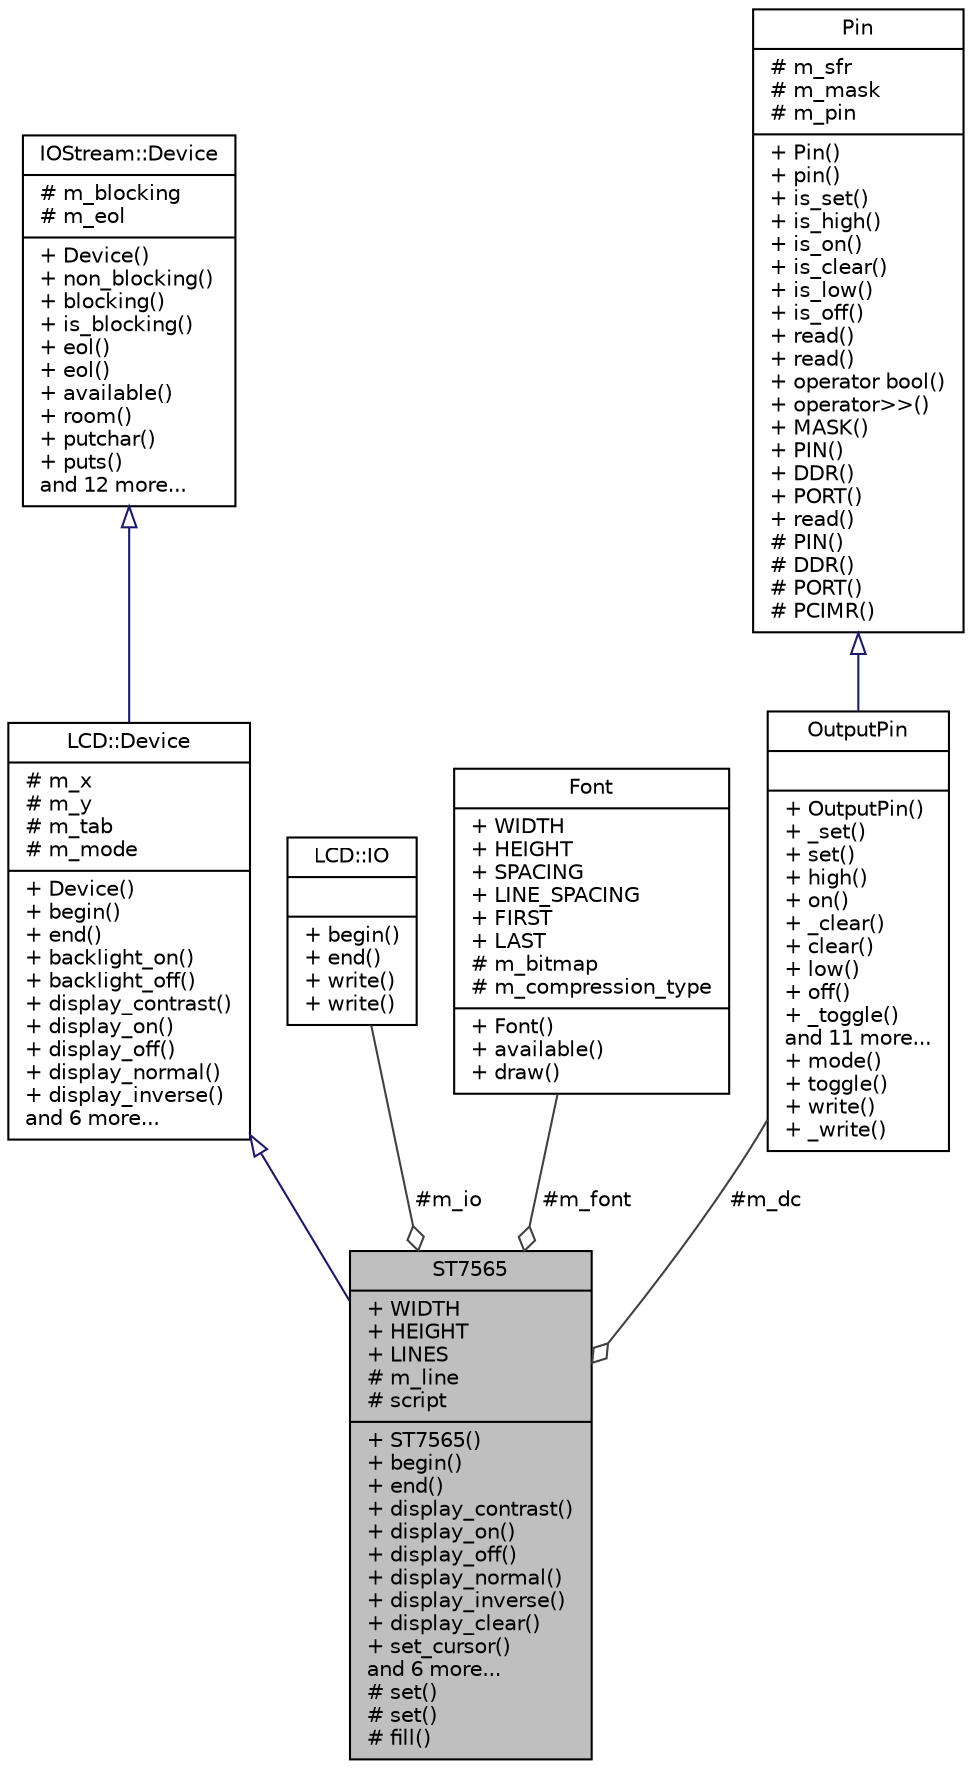 digraph "ST7565"
{
  edge [fontname="Helvetica",fontsize="10",labelfontname="Helvetica",labelfontsize="10"];
  node [fontname="Helvetica",fontsize="10",shape=record];
  Node1 [label="{ST7565\n|+ WIDTH\l+ HEIGHT\l+ LINES\l# m_line\l# script\l|+ ST7565()\l+ begin()\l+ end()\l+ display_contrast()\l+ display_on()\l+ display_off()\l+ display_normal()\l+ display_inverse()\l+ display_clear()\l+ set_cursor()\land 6 more...\l# set()\l# set()\l# fill()\l}",height=0.2,width=0.4,color="black", fillcolor="grey75", style="filled", fontcolor="black"];
  Node2 -> Node1 [dir="back",color="midnightblue",fontsize="10",style="solid",arrowtail="onormal",fontname="Helvetica"];
  Node2 [label="{LCD::Device\n|# m_x\l# m_y\l# m_tab\l# m_mode\l|+ Device()\l+ begin()\l+ end()\l+ backlight_on()\l+ backlight_off()\l+ display_contrast()\l+ display_on()\l+ display_off()\l+ display_normal()\l+ display_inverse()\land 6 more...\l}",height=0.2,width=0.4,color="black", fillcolor="white", style="filled",URL="$d3/d6f/classLCD_1_1Device.html"];
  Node3 -> Node2 [dir="back",color="midnightblue",fontsize="10",style="solid",arrowtail="onormal",fontname="Helvetica"];
  Node3 [label="{IOStream::Device\n|# m_blocking\l# m_eol\l|+ Device()\l+ non_blocking()\l+ blocking()\l+ is_blocking()\l+ eol()\l+ eol()\l+ available()\l+ room()\l+ putchar()\l+ puts()\land 12 more...\l}",height=0.2,width=0.4,color="black", fillcolor="white", style="filled",URL="$d5/d57/classIOStream_1_1Device.html"];
  Node4 -> Node1 [color="grey25",fontsize="10",style="solid",label=" #m_io" ,arrowhead="odiamond",fontname="Helvetica"];
  Node4 [label="{LCD::IO\n||+ begin()\l+ end()\l+ write()\l+ write()\l}",height=0.2,width=0.4,color="black", fillcolor="white", style="filled",URL="$d1/d79/classLCD_1_1IO.html"];
  Node5 -> Node1 [color="grey25",fontsize="10",style="solid",label=" #m_font" ,arrowhead="odiamond",fontname="Helvetica"];
  Node5 [label="{Font\n|+ WIDTH\l+ HEIGHT\l+ SPACING\l+ LINE_SPACING\l+ FIRST\l+ LAST\l# m_bitmap\l# m_compression_type\l|+ Font()\l+ available()\l+ draw()\l}",height=0.2,width=0.4,color="black", fillcolor="white", style="filled",URL="$d4/d42/classFont.html"];
  Node6 -> Node1 [color="grey25",fontsize="10",style="solid",label=" #m_dc" ,arrowhead="odiamond",fontname="Helvetica"];
  Node6 [label="{OutputPin\n||+ OutputPin()\l+ _set()\l+ set()\l+ high()\l+ on()\l+ _clear()\l+ clear()\l+ low()\l+ off()\l+ _toggle()\land 11 more...\l+ mode()\l+ toggle()\l+ write()\l+ _write()\l}",height=0.2,width=0.4,color="black", fillcolor="white", style="filled",URL="$d2/d86/classOutputPin.html"];
  Node7 -> Node6 [dir="back",color="midnightblue",fontsize="10",style="solid",arrowtail="onormal",fontname="Helvetica"];
  Node7 [label="{Pin\n|# m_sfr\l# m_mask\l# m_pin\l|+ Pin()\l+ pin()\l+ is_set()\l+ is_high()\l+ is_on()\l+ is_clear()\l+ is_low()\l+ is_off()\l+ read()\l+ read()\l+ operator bool()\l+ operator\>\>()\l+ MASK()\l+ PIN()\l+ DDR()\l+ PORT()\l+ read()\l# PIN()\l# DDR()\l# PORT()\l# PCIMR()\l}",height=0.2,width=0.4,color="black", fillcolor="white", style="filled",URL="$da/da0/classPin.html"];
}
